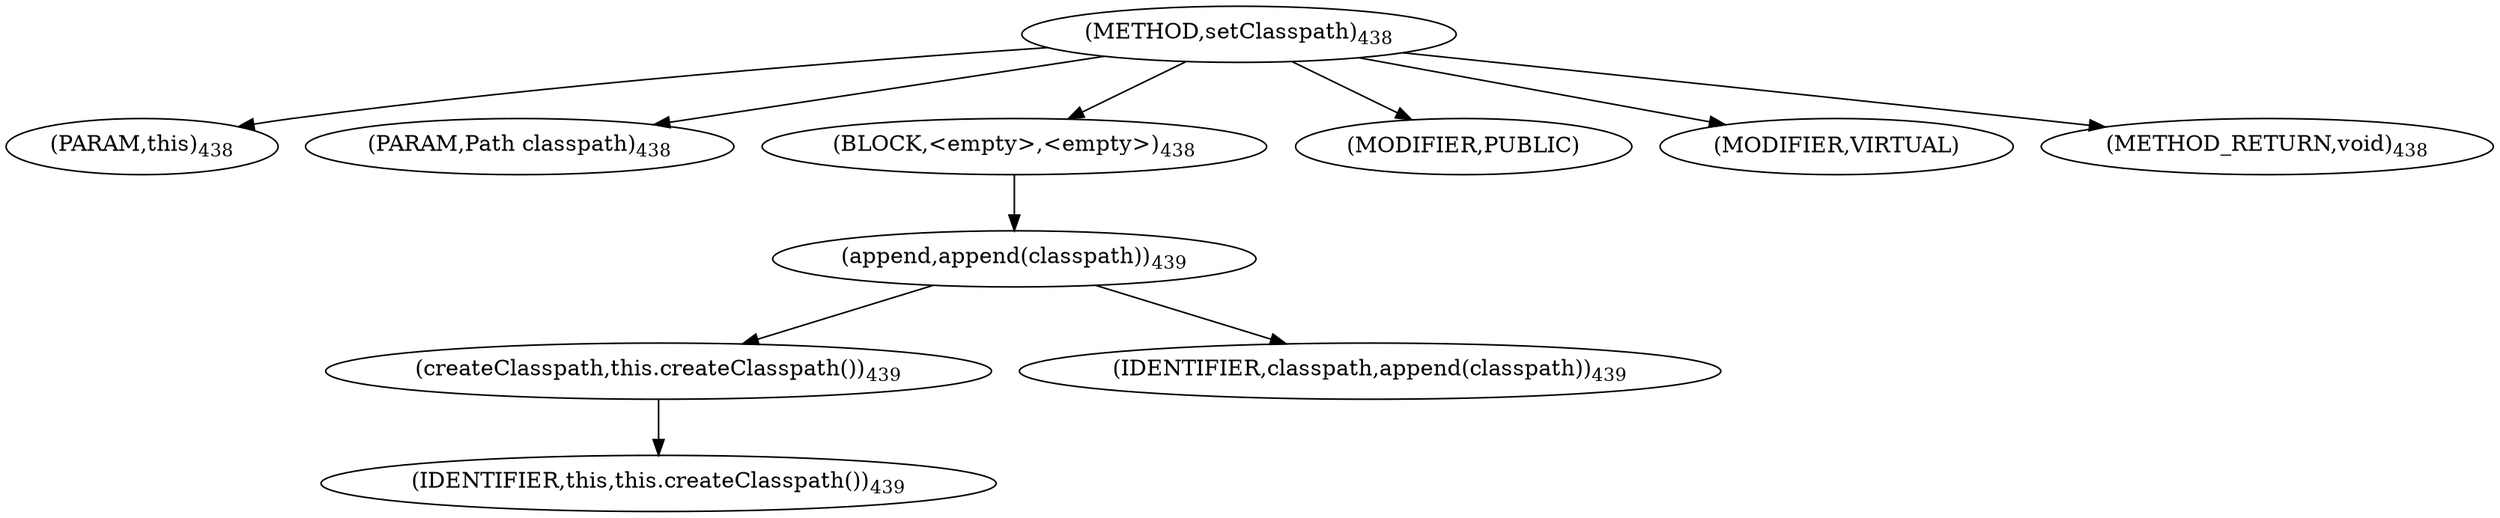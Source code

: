 digraph "setClasspath" {  
"1053" [label = <(METHOD,setClasspath)<SUB>438</SUB>> ]
"42" [label = <(PARAM,this)<SUB>438</SUB>> ]
"1054" [label = <(PARAM,Path classpath)<SUB>438</SUB>> ]
"1055" [label = <(BLOCK,&lt;empty&gt;,&lt;empty&gt;)<SUB>438</SUB>> ]
"1056" [label = <(append,append(classpath))<SUB>439</SUB>> ]
"1057" [label = <(createClasspath,this.createClasspath())<SUB>439</SUB>> ]
"41" [label = <(IDENTIFIER,this,this.createClasspath())<SUB>439</SUB>> ]
"1058" [label = <(IDENTIFIER,classpath,append(classpath))<SUB>439</SUB>> ]
"1059" [label = <(MODIFIER,PUBLIC)> ]
"1060" [label = <(MODIFIER,VIRTUAL)> ]
"1061" [label = <(METHOD_RETURN,void)<SUB>438</SUB>> ]
  "1053" -> "42" 
  "1053" -> "1054" 
  "1053" -> "1055" 
  "1053" -> "1059" 
  "1053" -> "1060" 
  "1053" -> "1061" 
  "1055" -> "1056" 
  "1056" -> "1057" 
  "1056" -> "1058" 
  "1057" -> "41" 
}
